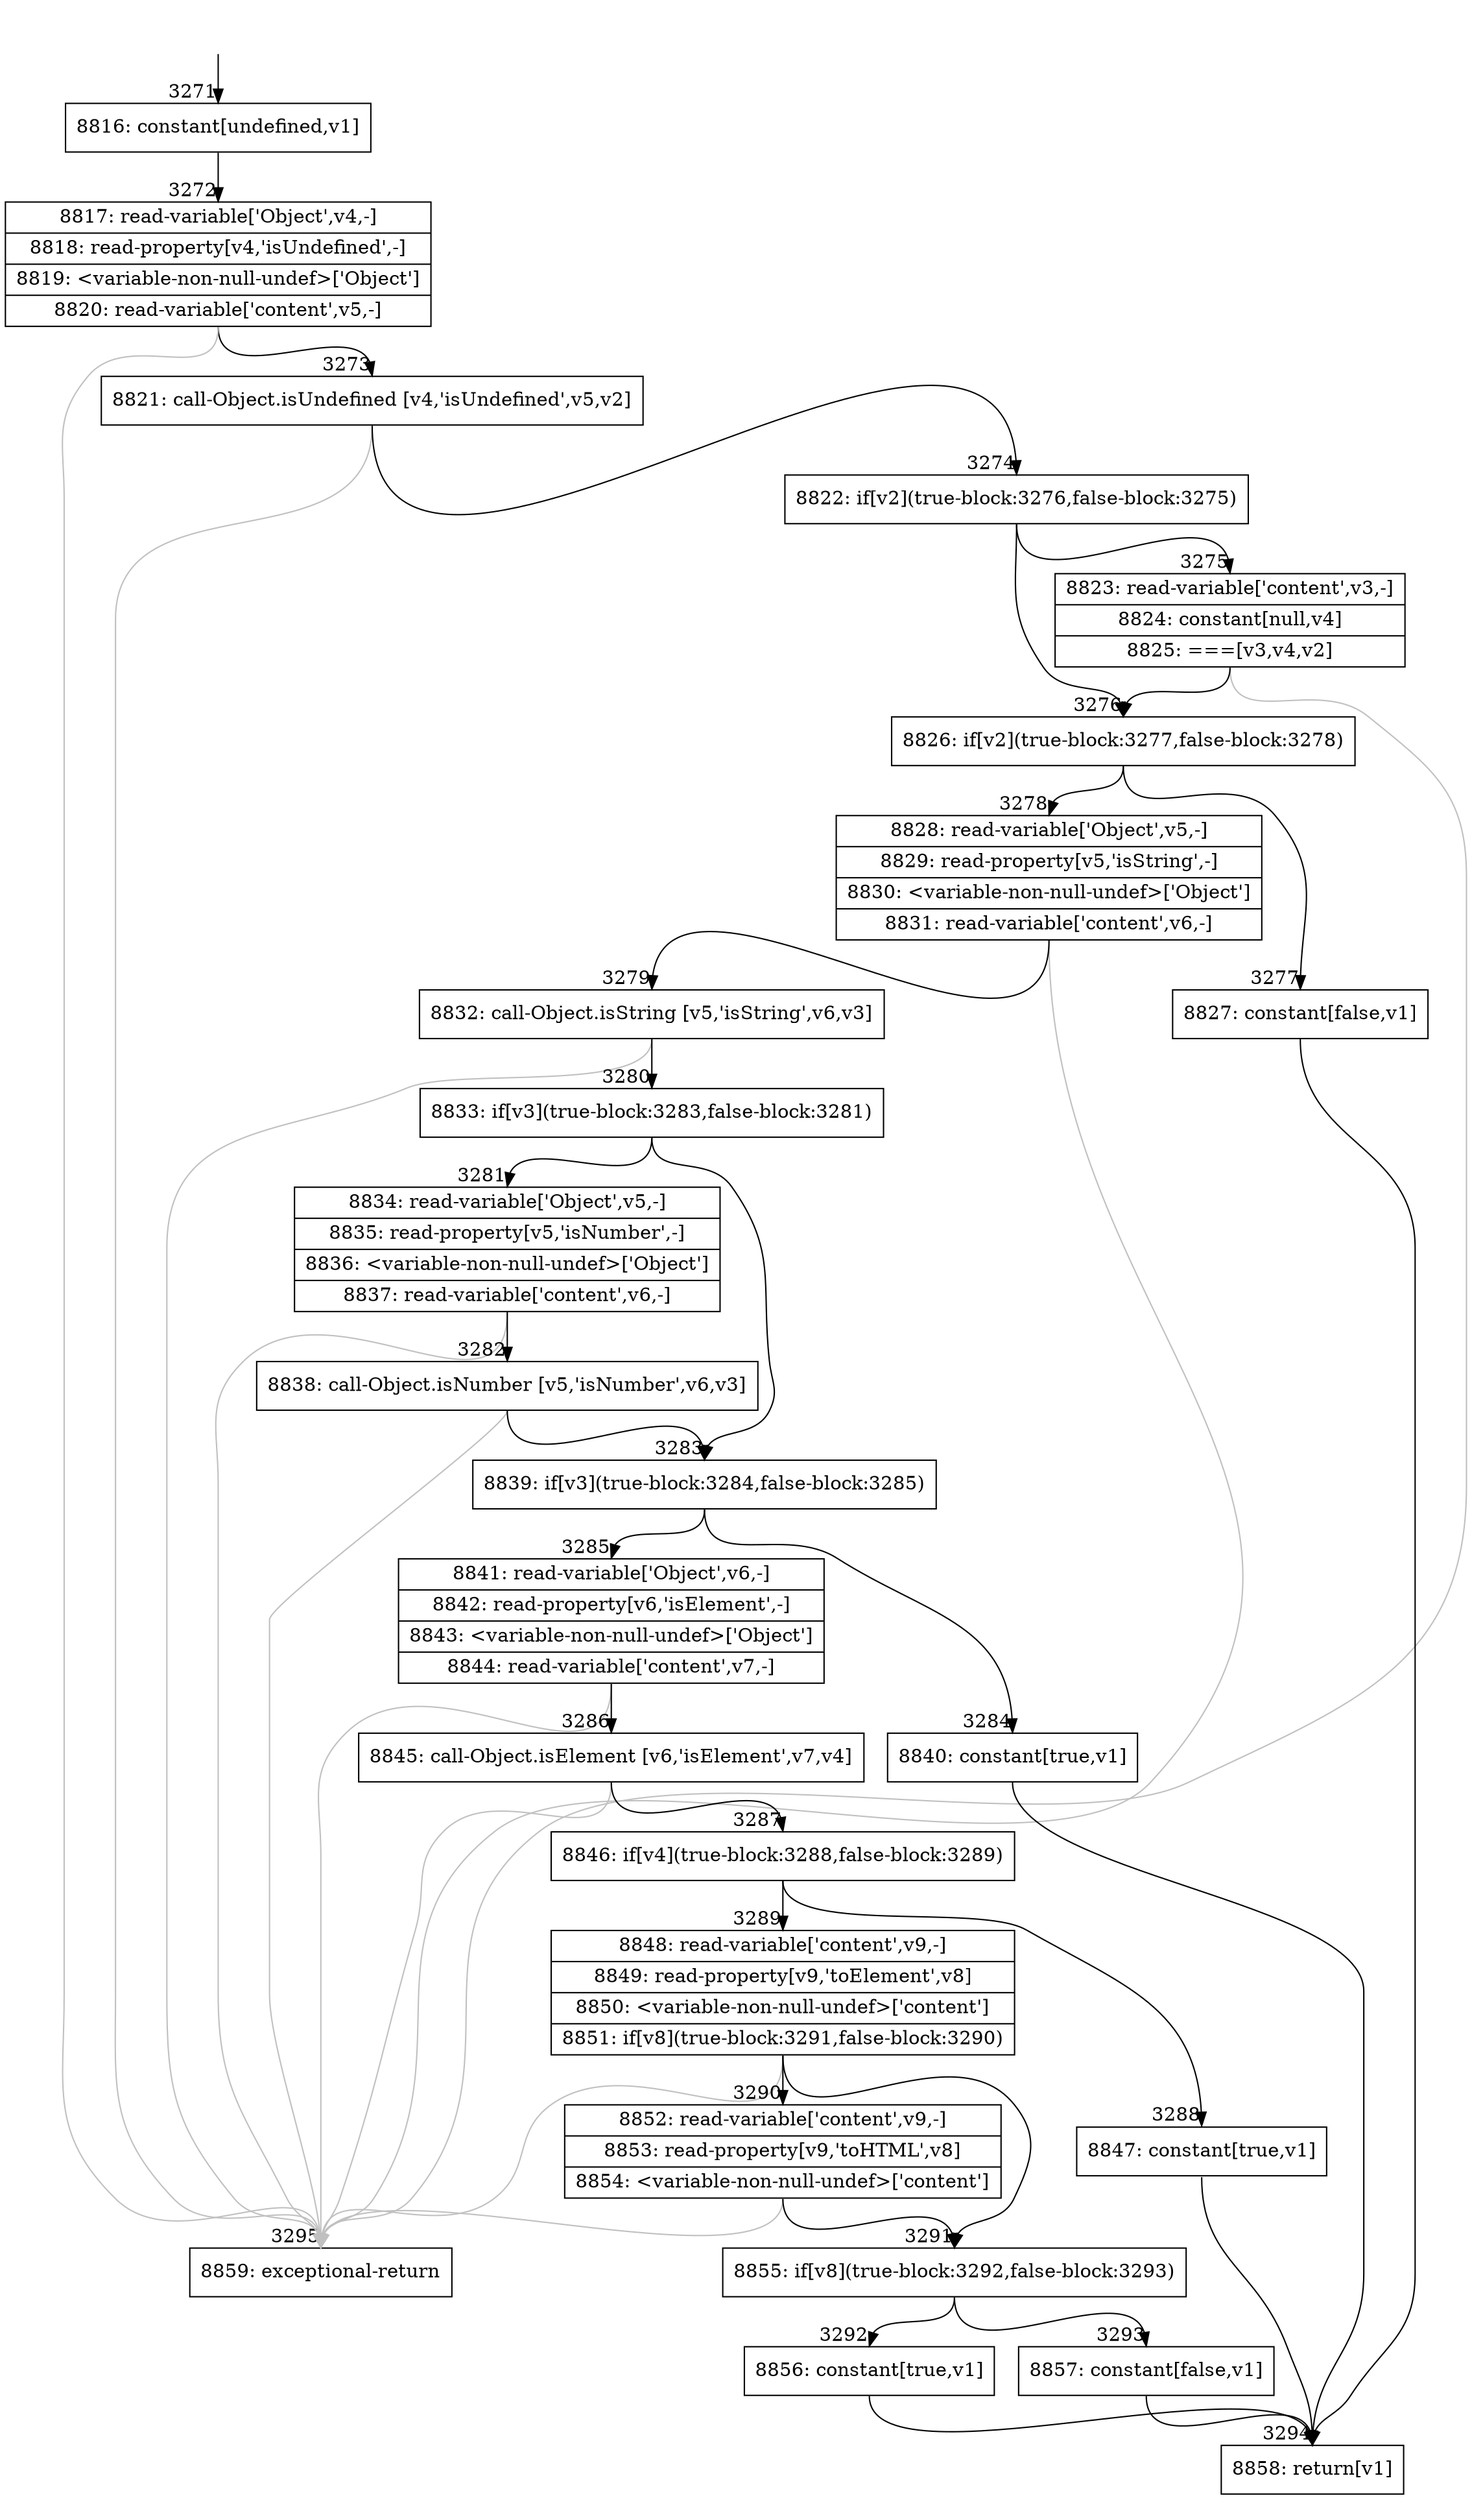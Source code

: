 digraph {
rankdir="TD"
BB_entry283[shape=none,label=""];
BB_entry283 -> BB3271 [tailport=s, headport=n, headlabel="    3271"]
BB3271 [shape=record label="{8816: constant[undefined,v1]}" ] 
BB3271 -> BB3272 [tailport=s, headport=n, headlabel="      3272"]
BB3272 [shape=record label="{8817: read-variable['Object',v4,-]|8818: read-property[v4,'isUndefined',-]|8819: \<variable-non-null-undef\>['Object']|8820: read-variable['content',v5,-]}" ] 
BB3272 -> BB3273 [tailport=s, headport=n, headlabel="      3273"]
BB3272 -> BB3295 [tailport=s, headport=n, color=gray, headlabel="      3295"]
BB3273 [shape=record label="{8821: call-Object.isUndefined [v4,'isUndefined',v5,v2]}" ] 
BB3273 -> BB3274 [tailport=s, headport=n, headlabel="      3274"]
BB3273 -> BB3295 [tailport=s, headport=n, color=gray]
BB3274 [shape=record label="{8822: if[v2](true-block:3276,false-block:3275)}" ] 
BB3274 -> BB3276 [tailport=s, headport=n, headlabel="      3276"]
BB3274 -> BB3275 [tailport=s, headport=n, headlabel="      3275"]
BB3275 [shape=record label="{8823: read-variable['content',v3,-]|8824: constant[null,v4]|8825: ===[v3,v4,v2]}" ] 
BB3275 -> BB3276 [tailport=s, headport=n]
BB3275 -> BB3295 [tailport=s, headport=n, color=gray]
BB3276 [shape=record label="{8826: if[v2](true-block:3277,false-block:3278)}" ] 
BB3276 -> BB3277 [tailport=s, headport=n, headlabel="      3277"]
BB3276 -> BB3278 [tailport=s, headport=n, headlabel="      3278"]
BB3277 [shape=record label="{8827: constant[false,v1]}" ] 
BB3277 -> BB3294 [tailport=s, headport=n, headlabel="      3294"]
BB3278 [shape=record label="{8828: read-variable['Object',v5,-]|8829: read-property[v5,'isString',-]|8830: \<variable-non-null-undef\>['Object']|8831: read-variable['content',v6,-]}" ] 
BB3278 -> BB3279 [tailport=s, headport=n, headlabel="      3279"]
BB3278 -> BB3295 [tailport=s, headport=n, color=gray]
BB3279 [shape=record label="{8832: call-Object.isString [v5,'isString',v6,v3]}" ] 
BB3279 -> BB3280 [tailport=s, headport=n, headlabel="      3280"]
BB3279 -> BB3295 [tailport=s, headport=n, color=gray]
BB3280 [shape=record label="{8833: if[v3](true-block:3283,false-block:3281)}" ] 
BB3280 -> BB3283 [tailport=s, headport=n, headlabel="      3283"]
BB3280 -> BB3281 [tailport=s, headport=n, headlabel="      3281"]
BB3281 [shape=record label="{8834: read-variable['Object',v5,-]|8835: read-property[v5,'isNumber',-]|8836: \<variable-non-null-undef\>['Object']|8837: read-variable['content',v6,-]}" ] 
BB3281 -> BB3282 [tailport=s, headport=n, headlabel="      3282"]
BB3281 -> BB3295 [tailport=s, headport=n, color=gray]
BB3282 [shape=record label="{8838: call-Object.isNumber [v5,'isNumber',v6,v3]}" ] 
BB3282 -> BB3283 [tailport=s, headport=n]
BB3282 -> BB3295 [tailport=s, headport=n, color=gray]
BB3283 [shape=record label="{8839: if[v3](true-block:3284,false-block:3285)}" ] 
BB3283 -> BB3284 [tailport=s, headport=n, headlabel="      3284"]
BB3283 -> BB3285 [tailport=s, headport=n, headlabel="      3285"]
BB3284 [shape=record label="{8840: constant[true,v1]}" ] 
BB3284 -> BB3294 [tailport=s, headport=n]
BB3285 [shape=record label="{8841: read-variable['Object',v6,-]|8842: read-property[v6,'isElement',-]|8843: \<variable-non-null-undef\>['Object']|8844: read-variable['content',v7,-]}" ] 
BB3285 -> BB3286 [tailport=s, headport=n, headlabel="      3286"]
BB3285 -> BB3295 [tailport=s, headport=n, color=gray]
BB3286 [shape=record label="{8845: call-Object.isElement [v6,'isElement',v7,v4]}" ] 
BB3286 -> BB3287 [tailport=s, headport=n, headlabel="      3287"]
BB3286 -> BB3295 [tailport=s, headport=n, color=gray]
BB3287 [shape=record label="{8846: if[v4](true-block:3288,false-block:3289)}" ] 
BB3287 -> BB3288 [tailport=s, headport=n, headlabel="      3288"]
BB3287 -> BB3289 [tailport=s, headport=n, headlabel="      3289"]
BB3288 [shape=record label="{8847: constant[true,v1]}" ] 
BB3288 -> BB3294 [tailport=s, headport=n]
BB3289 [shape=record label="{8848: read-variable['content',v9,-]|8849: read-property[v9,'toElement',v8]|8850: \<variable-non-null-undef\>['content']|8851: if[v8](true-block:3291,false-block:3290)}" ] 
BB3289 -> BB3291 [tailport=s, headport=n, headlabel="      3291"]
BB3289 -> BB3290 [tailport=s, headport=n, headlabel="      3290"]
BB3289 -> BB3295 [tailport=s, headport=n, color=gray]
BB3290 [shape=record label="{8852: read-variable['content',v9,-]|8853: read-property[v9,'toHTML',v8]|8854: \<variable-non-null-undef\>['content']}" ] 
BB3290 -> BB3291 [tailport=s, headport=n]
BB3290 -> BB3295 [tailport=s, headport=n, color=gray]
BB3291 [shape=record label="{8855: if[v8](true-block:3292,false-block:3293)}" ] 
BB3291 -> BB3292 [tailport=s, headport=n, headlabel="      3292"]
BB3291 -> BB3293 [tailport=s, headport=n, headlabel="      3293"]
BB3292 [shape=record label="{8856: constant[true,v1]}" ] 
BB3292 -> BB3294 [tailport=s, headport=n]
BB3293 [shape=record label="{8857: constant[false,v1]}" ] 
BB3293 -> BB3294 [tailport=s, headport=n]
BB3294 [shape=record label="{8858: return[v1]}" ] 
BB3295 [shape=record label="{8859: exceptional-return}" ] 
//#$~ 2385
}
